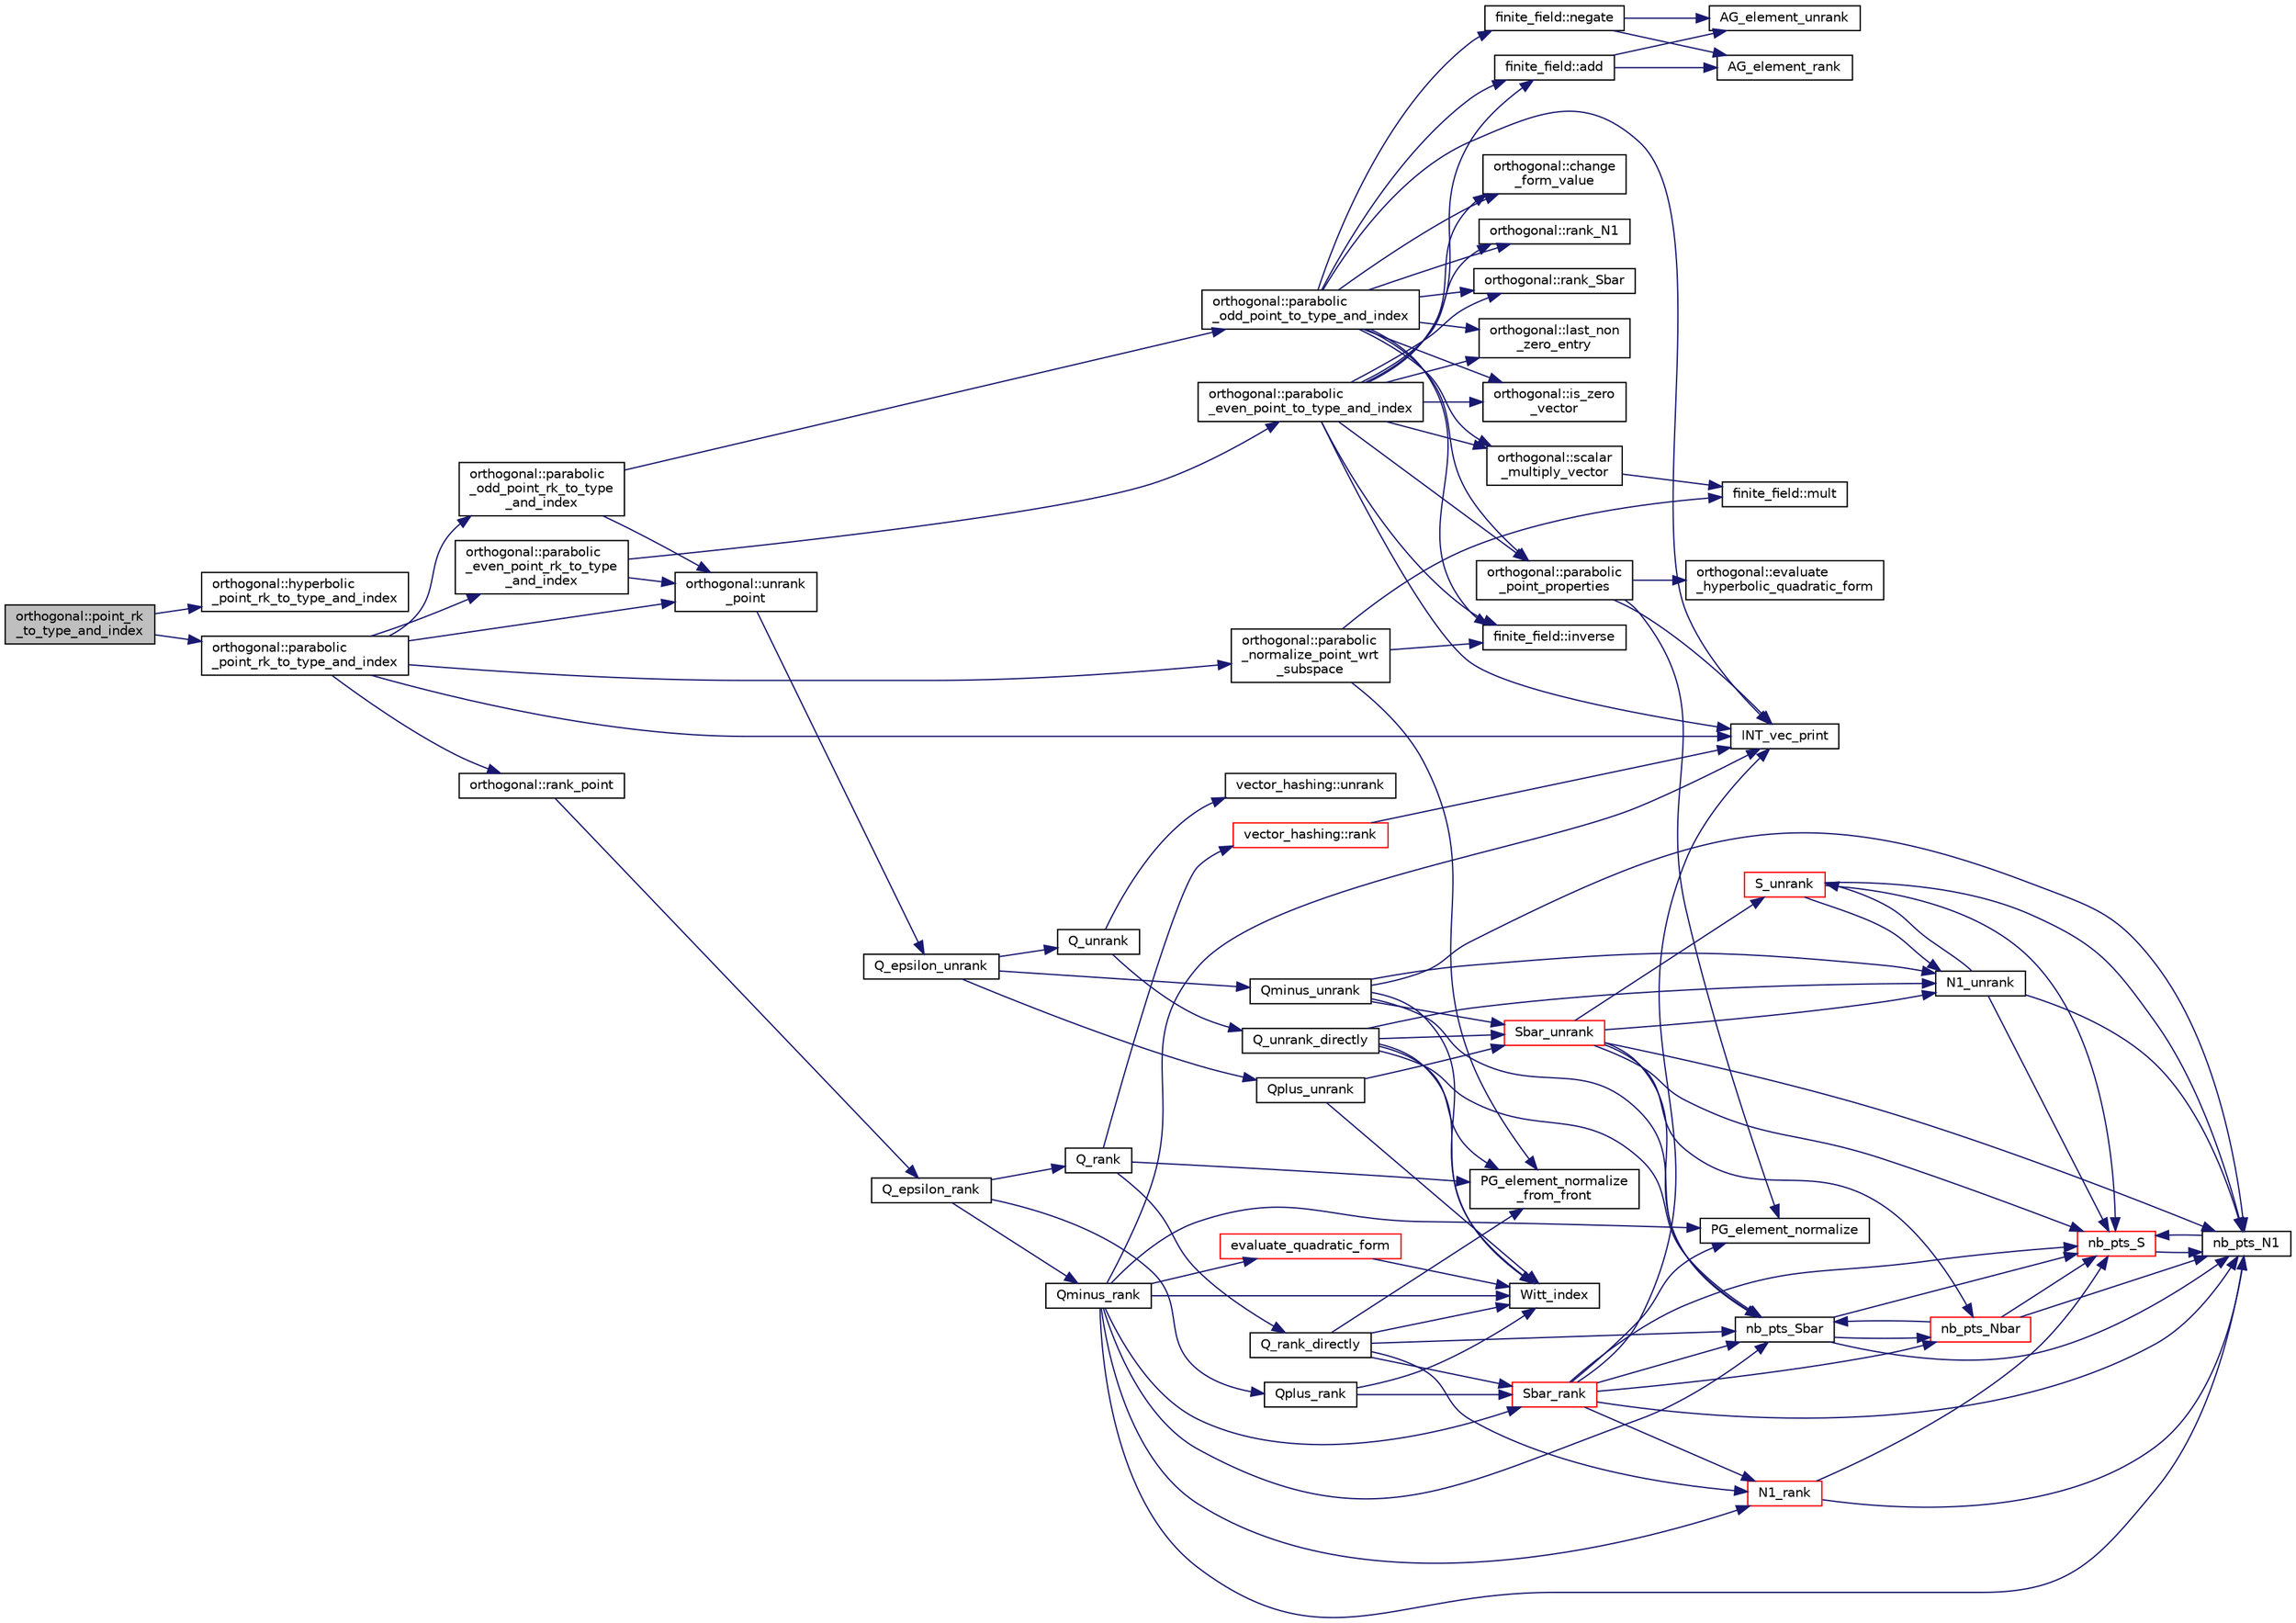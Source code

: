 digraph "orthogonal::point_rk_to_type_and_index"
{
  edge [fontname="Helvetica",fontsize="10",labelfontname="Helvetica",labelfontsize="10"];
  node [fontname="Helvetica",fontsize="10",shape=record];
  rankdir="LR";
  Node35964 [label="orthogonal::point_rk\l_to_type_and_index",height=0.2,width=0.4,color="black", fillcolor="grey75", style="filled", fontcolor="black"];
  Node35964 -> Node35965 [color="midnightblue",fontsize="10",style="solid",fontname="Helvetica"];
  Node35965 [label="orthogonal::hyperbolic\l_point_rk_to_type_and_index",height=0.2,width=0.4,color="black", fillcolor="white", style="filled",URL="$d7/daa/classorthogonal.html#aad0a2a87d54b571f0d6581dec4d59eab"];
  Node35964 -> Node35966 [color="midnightblue",fontsize="10",style="solid",fontname="Helvetica"];
  Node35966 [label="orthogonal::parabolic\l_point_rk_to_type_and_index",height=0.2,width=0.4,color="black", fillcolor="white", style="filled",URL="$d7/daa/classorthogonal.html#aadca2791fa70e971edf85858b725502d"];
  Node35966 -> Node35967 [color="midnightblue",fontsize="10",style="solid",fontname="Helvetica"];
  Node35967 [label="orthogonal::unrank\l_point",height=0.2,width=0.4,color="black", fillcolor="white", style="filled",URL="$d7/daa/classorthogonal.html#ab655117100f7c66c19817b84ac5ac0a0"];
  Node35967 -> Node35968 [color="midnightblue",fontsize="10",style="solid",fontname="Helvetica"];
  Node35968 [label="Q_epsilon_unrank",height=0.2,width=0.4,color="black", fillcolor="white", style="filled",URL="$d4/d67/geometry_8h.html#af162c4d30d4a6528299e37551c353e7b"];
  Node35968 -> Node35969 [color="midnightblue",fontsize="10",style="solid",fontname="Helvetica"];
  Node35969 [label="Q_unrank",height=0.2,width=0.4,color="black", fillcolor="white", style="filled",URL="$db/da0/lib_2foundations_2geometry_2orthogonal__points_8_c.html#a6d02923d5b54ef796934e753e6f5b65b"];
  Node35969 -> Node35970 [color="midnightblue",fontsize="10",style="solid",fontname="Helvetica"];
  Node35970 [label="vector_hashing::unrank",height=0.2,width=0.4,color="black", fillcolor="white", style="filled",URL="$d8/daa/classvector__hashing.html#abbebd3a96a6d27a34b9b49af99e2ed3d"];
  Node35969 -> Node35971 [color="midnightblue",fontsize="10",style="solid",fontname="Helvetica"];
  Node35971 [label="Q_unrank_directly",height=0.2,width=0.4,color="black", fillcolor="white", style="filled",URL="$db/da0/lib_2foundations_2geometry_2orthogonal__points_8_c.html#a105e7e72249e78fcf0785c69099d90ce"];
  Node35971 -> Node35972 [color="midnightblue",fontsize="10",style="solid",fontname="Helvetica"];
  Node35972 [label="Witt_index",height=0.2,width=0.4,color="black", fillcolor="white", style="filled",URL="$db/da0/lib_2foundations_2geometry_2orthogonal__points_8_c.html#ab3483ecb9859a6758f82b5327da50534"];
  Node35971 -> Node35973 [color="midnightblue",fontsize="10",style="solid",fontname="Helvetica"];
  Node35973 [label="nb_pts_Sbar",height=0.2,width=0.4,color="black", fillcolor="white", style="filled",URL="$db/da0/lib_2foundations_2geometry_2orthogonal__points_8_c.html#a986dda26505c9934c771578b084f67cc"];
  Node35973 -> Node35974 [color="midnightblue",fontsize="10",style="solid",fontname="Helvetica"];
  Node35974 [label="nb_pts_S",height=0.2,width=0.4,color="red", fillcolor="white", style="filled",URL="$db/da0/lib_2foundations_2geometry_2orthogonal__points_8_c.html#a9bc3dec6e722644d182738102c3e04f3"];
  Node35974 -> Node35976 [color="midnightblue",fontsize="10",style="solid",fontname="Helvetica"];
  Node35976 [label="nb_pts_N1",height=0.2,width=0.4,color="black", fillcolor="white", style="filled",URL="$db/da0/lib_2foundations_2geometry_2orthogonal__points_8_c.html#ae0f2e1c76523db67b4ec9629ccc35bc6"];
  Node35976 -> Node35974 [color="midnightblue",fontsize="10",style="solid",fontname="Helvetica"];
  Node35973 -> Node35977 [color="midnightblue",fontsize="10",style="solid",fontname="Helvetica"];
  Node35977 [label="nb_pts_Nbar",height=0.2,width=0.4,color="red", fillcolor="white", style="filled",URL="$db/da0/lib_2foundations_2geometry_2orthogonal__points_8_c.html#a51b4684a176c6841fd3cd6c34c684c2c"];
  Node35977 -> Node35973 [color="midnightblue",fontsize="10",style="solid",fontname="Helvetica"];
  Node35977 -> Node35974 [color="midnightblue",fontsize="10",style="solid",fontname="Helvetica"];
  Node35977 -> Node35976 [color="midnightblue",fontsize="10",style="solid",fontname="Helvetica"];
  Node35973 -> Node35976 [color="midnightblue",fontsize="10",style="solid",fontname="Helvetica"];
  Node35971 -> Node35978 [color="midnightblue",fontsize="10",style="solid",fontname="Helvetica"];
  Node35978 [label="Sbar_unrank",height=0.2,width=0.4,color="red", fillcolor="white", style="filled",URL="$db/da0/lib_2foundations_2geometry_2orthogonal__points_8_c.html#a65d9b9ccfff12dd92f4f4e8360701c98"];
  Node35978 -> Node35973 [color="midnightblue",fontsize="10",style="solid",fontname="Helvetica"];
  Node35978 -> Node35974 [color="midnightblue",fontsize="10",style="solid",fontname="Helvetica"];
  Node35978 -> Node35979 [color="midnightblue",fontsize="10",style="solid",fontname="Helvetica"];
  Node35979 [label="S_unrank",height=0.2,width=0.4,color="red", fillcolor="white", style="filled",URL="$db/da0/lib_2foundations_2geometry_2orthogonal__points_8_c.html#a18964a35af25f1b4a85f4eaeb1543d92"];
  Node35979 -> Node35974 [color="midnightblue",fontsize="10",style="solid",fontname="Helvetica"];
  Node35979 -> Node35976 [color="midnightblue",fontsize="10",style="solid",fontname="Helvetica"];
  Node35979 -> Node35981 [color="midnightblue",fontsize="10",style="solid",fontname="Helvetica"];
  Node35981 [label="N1_unrank",height=0.2,width=0.4,color="black", fillcolor="white", style="filled",URL="$db/da0/lib_2foundations_2geometry_2orthogonal__points_8_c.html#aa9427e27f7f207c1baff3a34cc5d78cf"];
  Node35981 -> Node35974 [color="midnightblue",fontsize="10",style="solid",fontname="Helvetica"];
  Node35981 -> Node35976 [color="midnightblue",fontsize="10",style="solid",fontname="Helvetica"];
  Node35981 -> Node35979 [color="midnightblue",fontsize="10",style="solid",fontname="Helvetica"];
  Node35978 -> Node35977 [color="midnightblue",fontsize="10",style="solid",fontname="Helvetica"];
  Node35978 -> Node35976 [color="midnightblue",fontsize="10",style="solid",fontname="Helvetica"];
  Node35978 -> Node35981 [color="midnightblue",fontsize="10",style="solid",fontname="Helvetica"];
  Node35971 -> Node35986 [color="midnightblue",fontsize="10",style="solid",fontname="Helvetica"];
  Node35986 [label="PG_element_normalize\l_from_front",height=0.2,width=0.4,color="black", fillcolor="white", style="filled",URL="$d4/d67/geometry_8h.html#af675caf5f9975573455c8d93cb56bf95"];
  Node35971 -> Node35981 [color="midnightblue",fontsize="10",style="solid",fontname="Helvetica"];
  Node35968 -> Node35987 [color="midnightblue",fontsize="10",style="solid",fontname="Helvetica"];
  Node35987 [label="Qplus_unrank",height=0.2,width=0.4,color="black", fillcolor="white", style="filled",URL="$db/da0/lib_2foundations_2geometry_2orthogonal__points_8_c.html#ad50512edd586919700e033744b4a03c8"];
  Node35987 -> Node35972 [color="midnightblue",fontsize="10",style="solid",fontname="Helvetica"];
  Node35987 -> Node35978 [color="midnightblue",fontsize="10",style="solid",fontname="Helvetica"];
  Node35968 -> Node35988 [color="midnightblue",fontsize="10",style="solid",fontname="Helvetica"];
  Node35988 [label="Qminus_unrank",height=0.2,width=0.4,color="black", fillcolor="white", style="filled",URL="$db/da0/lib_2foundations_2geometry_2orthogonal__points_8_c.html#ac2dd18f435ab479095b836a483c12c7d"];
  Node35988 -> Node35972 [color="midnightblue",fontsize="10",style="solid",fontname="Helvetica"];
  Node35988 -> Node35973 [color="midnightblue",fontsize="10",style="solid",fontname="Helvetica"];
  Node35988 -> Node35978 [color="midnightblue",fontsize="10",style="solid",fontname="Helvetica"];
  Node35988 -> Node35976 [color="midnightblue",fontsize="10",style="solid",fontname="Helvetica"];
  Node35988 -> Node35981 [color="midnightblue",fontsize="10",style="solid",fontname="Helvetica"];
  Node35966 -> Node35989 [color="midnightblue",fontsize="10",style="solid",fontname="Helvetica"];
  Node35989 [label="INT_vec_print",height=0.2,width=0.4,color="black", fillcolor="white", style="filled",URL="$df/dbf/sajeeb_8_c.html#a79a5901af0b47dd0d694109543c027fe"];
  Node35966 -> Node35990 [color="midnightblue",fontsize="10",style="solid",fontname="Helvetica"];
  Node35990 [label="orthogonal::parabolic\l_normalize_point_wrt\l_subspace",height=0.2,width=0.4,color="black", fillcolor="white", style="filled",URL="$d7/daa/classorthogonal.html#addb6cb7424128361116573d43de60533"];
  Node35990 -> Node35986 [color="midnightblue",fontsize="10",style="solid",fontname="Helvetica"];
  Node35990 -> Node35991 [color="midnightblue",fontsize="10",style="solid",fontname="Helvetica"];
  Node35991 [label="finite_field::inverse",height=0.2,width=0.4,color="black", fillcolor="white", style="filled",URL="$df/d5a/classfinite__field.html#a69f2a12c01e70b7ce2d115c5221c9cdd"];
  Node35990 -> Node35992 [color="midnightblue",fontsize="10",style="solid",fontname="Helvetica"];
  Node35992 [label="finite_field::mult",height=0.2,width=0.4,color="black", fillcolor="white", style="filled",URL="$df/d5a/classfinite__field.html#a24fb5917aa6d4d656fd855b7f44a13b0"];
  Node35966 -> Node35993 [color="midnightblue",fontsize="10",style="solid",fontname="Helvetica"];
  Node35993 [label="orthogonal::rank_point",height=0.2,width=0.4,color="black", fillcolor="white", style="filled",URL="$d7/daa/classorthogonal.html#adb4f1528590a804b3c011a68c9ebf655"];
  Node35993 -> Node35994 [color="midnightblue",fontsize="10",style="solid",fontname="Helvetica"];
  Node35994 [label="Q_epsilon_rank",height=0.2,width=0.4,color="black", fillcolor="white", style="filled",URL="$d4/d67/geometry_8h.html#a0949e1151174e2988aa697cb31942e97"];
  Node35994 -> Node35995 [color="midnightblue",fontsize="10",style="solid",fontname="Helvetica"];
  Node35995 [label="Q_rank",height=0.2,width=0.4,color="black", fillcolor="white", style="filled",URL="$db/da0/lib_2foundations_2geometry_2orthogonal__points_8_c.html#ad2671f4db3224df1e22494b9d946375e"];
  Node35995 -> Node35986 [color="midnightblue",fontsize="10",style="solid",fontname="Helvetica"];
  Node35995 -> Node35996 [color="midnightblue",fontsize="10",style="solid",fontname="Helvetica"];
  Node35996 [label="vector_hashing::rank",height=0.2,width=0.4,color="red", fillcolor="white", style="filled",URL="$d8/daa/classvector__hashing.html#a4879796cc2ade5fcef891747909ec710"];
  Node35996 -> Node35989 [color="midnightblue",fontsize="10",style="solid",fontname="Helvetica"];
  Node35995 -> Node36002 [color="midnightblue",fontsize="10",style="solid",fontname="Helvetica"];
  Node36002 [label="Q_rank_directly",height=0.2,width=0.4,color="black", fillcolor="white", style="filled",URL="$db/da0/lib_2foundations_2geometry_2orthogonal__points_8_c.html#a5f856abfc1a984dc77a7e21a239ab88e"];
  Node36002 -> Node35972 [color="midnightblue",fontsize="10",style="solid",fontname="Helvetica"];
  Node36002 -> Node35973 [color="midnightblue",fontsize="10",style="solid",fontname="Helvetica"];
  Node36002 -> Node36003 [color="midnightblue",fontsize="10",style="solid",fontname="Helvetica"];
  Node36003 [label="Sbar_rank",height=0.2,width=0.4,color="red", fillcolor="white", style="filled",URL="$db/da0/lib_2foundations_2geometry_2orthogonal__points_8_c.html#a9f987613e1f3dd623ce4032443a5a4a3"];
  Node36003 -> Node36004 [color="midnightblue",fontsize="10",style="solid",fontname="Helvetica"];
  Node36004 [label="PG_element_normalize",height=0.2,width=0.4,color="black", fillcolor="white", style="filled",URL="$d4/d67/geometry_8h.html#a5a4c3c1158bad6bab0d786c616bd0996"];
  Node36003 -> Node35989 [color="midnightblue",fontsize="10",style="solid",fontname="Helvetica"];
  Node36003 -> Node35973 [color="midnightblue",fontsize="10",style="solid",fontname="Helvetica"];
  Node36003 -> Node35974 [color="midnightblue",fontsize="10",style="solid",fontname="Helvetica"];
  Node36003 -> Node35977 [color="midnightblue",fontsize="10",style="solid",fontname="Helvetica"];
  Node36003 -> Node35976 [color="midnightblue",fontsize="10",style="solid",fontname="Helvetica"];
  Node36003 -> Node36008 [color="midnightblue",fontsize="10",style="solid",fontname="Helvetica"];
  Node36008 [label="N1_rank",height=0.2,width=0.4,color="red", fillcolor="white", style="filled",URL="$db/da0/lib_2foundations_2geometry_2orthogonal__points_8_c.html#aeb5e4527dd73fce52439f30400b9946a"];
  Node36008 -> Node35974 [color="midnightblue",fontsize="10",style="solid",fontname="Helvetica"];
  Node36008 -> Node35976 [color="midnightblue",fontsize="10",style="solid",fontname="Helvetica"];
  Node36002 -> Node35986 [color="midnightblue",fontsize="10",style="solid",fontname="Helvetica"];
  Node36002 -> Node36008 [color="midnightblue",fontsize="10",style="solid",fontname="Helvetica"];
  Node35994 -> Node36010 [color="midnightblue",fontsize="10",style="solid",fontname="Helvetica"];
  Node36010 [label="Qplus_rank",height=0.2,width=0.4,color="black", fillcolor="white", style="filled",URL="$db/da0/lib_2foundations_2geometry_2orthogonal__points_8_c.html#aaa1be357d007a845ce2866169d63afb7"];
  Node36010 -> Node35972 [color="midnightblue",fontsize="10",style="solid",fontname="Helvetica"];
  Node36010 -> Node36003 [color="midnightblue",fontsize="10",style="solid",fontname="Helvetica"];
  Node35994 -> Node36011 [color="midnightblue",fontsize="10",style="solid",fontname="Helvetica"];
  Node36011 [label="Qminus_rank",height=0.2,width=0.4,color="black", fillcolor="white", style="filled",URL="$db/da0/lib_2foundations_2geometry_2orthogonal__points_8_c.html#aec3e3dad3c2c12fa081edab0af2cb91a"];
  Node36011 -> Node35972 [color="midnightblue",fontsize="10",style="solid",fontname="Helvetica"];
  Node36011 -> Node36012 [color="midnightblue",fontsize="10",style="solid",fontname="Helvetica"];
  Node36012 [label="evaluate_quadratic_form",height=0.2,width=0.4,color="red", fillcolor="white", style="filled",URL="$db/da0/lib_2foundations_2geometry_2orthogonal__points_8_c.html#a4faa3ca9079fe60d4ad421506491ed6a"];
  Node36012 -> Node35972 [color="midnightblue",fontsize="10",style="solid",fontname="Helvetica"];
  Node36011 -> Node35989 [color="midnightblue",fontsize="10",style="solid",fontname="Helvetica"];
  Node36011 -> Node36004 [color="midnightblue",fontsize="10",style="solid",fontname="Helvetica"];
  Node36011 -> Node36003 [color="midnightblue",fontsize="10",style="solid",fontname="Helvetica"];
  Node36011 -> Node35973 [color="midnightblue",fontsize="10",style="solid",fontname="Helvetica"];
  Node36011 -> Node35976 [color="midnightblue",fontsize="10",style="solid",fontname="Helvetica"];
  Node36011 -> Node36008 [color="midnightblue",fontsize="10",style="solid",fontname="Helvetica"];
  Node35966 -> Node36013 [color="midnightblue",fontsize="10",style="solid",fontname="Helvetica"];
  Node36013 [label="orthogonal::parabolic\l_even_point_rk_to_type\l_and_index",height=0.2,width=0.4,color="black", fillcolor="white", style="filled",URL="$d7/daa/classorthogonal.html#ad0db009032dfb3899928cfc7d14fd6e6"];
  Node36013 -> Node35967 [color="midnightblue",fontsize="10",style="solid",fontname="Helvetica"];
  Node36013 -> Node36014 [color="midnightblue",fontsize="10",style="solid",fontname="Helvetica"];
  Node36014 [label="orthogonal::parabolic\l_even_point_to_type_and_index",height=0.2,width=0.4,color="black", fillcolor="white", style="filled",URL="$d7/daa/classorthogonal.html#adc21e597558e245b7fe039e3033adcab"];
  Node36014 -> Node35989 [color="midnightblue",fontsize="10",style="solid",fontname="Helvetica"];
  Node36014 -> Node36015 [color="midnightblue",fontsize="10",style="solid",fontname="Helvetica"];
  Node36015 [label="orthogonal::parabolic\l_point_properties",height=0.2,width=0.4,color="black", fillcolor="white", style="filled",URL="$d7/daa/classorthogonal.html#a0650d32c951152fad324844a16fea1c2"];
  Node36015 -> Node35989 [color="midnightblue",fontsize="10",style="solid",fontname="Helvetica"];
  Node36015 -> Node36004 [color="midnightblue",fontsize="10",style="solid",fontname="Helvetica"];
  Node36015 -> Node36016 [color="midnightblue",fontsize="10",style="solid",fontname="Helvetica"];
  Node36016 [label="orthogonal::evaluate\l_hyperbolic_quadratic_form",height=0.2,width=0.4,color="black", fillcolor="white", style="filled",URL="$d7/daa/classorthogonal.html#a4c5c5908326e2f17d3addecbe2ba9d18"];
  Node36014 -> Node36017 [color="midnightblue",fontsize="10",style="solid",fontname="Helvetica"];
  Node36017 [label="orthogonal::is_zero\l_vector",height=0.2,width=0.4,color="black", fillcolor="white", style="filled",URL="$d7/daa/classorthogonal.html#ab35d1fb0ed48ceb00d4484bf8e38f1cb"];
  Node36014 -> Node36018 [color="midnightblue",fontsize="10",style="solid",fontname="Helvetica"];
  Node36018 [label="orthogonal::change\l_form_value",height=0.2,width=0.4,color="black", fillcolor="white", style="filled",URL="$d7/daa/classorthogonal.html#a981c26d4b73e152cd884f0b969a581bf"];
  Node36014 -> Node35991 [color="midnightblue",fontsize="10",style="solid",fontname="Helvetica"];
  Node36014 -> Node36019 [color="midnightblue",fontsize="10",style="solid",fontname="Helvetica"];
  Node36019 [label="orthogonal::rank_N1",height=0.2,width=0.4,color="black", fillcolor="white", style="filled",URL="$d7/daa/classorthogonal.html#a10b99e279ae3624531756ea2723b59e7"];
  Node36014 -> Node36020 [color="midnightblue",fontsize="10",style="solid",fontname="Helvetica"];
  Node36020 [label="orthogonal::last_non\l_zero_entry",height=0.2,width=0.4,color="black", fillcolor="white", style="filled",URL="$d7/daa/classorthogonal.html#ad2b224ed0ee17c895ea0e508dc2a5385"];
  Node36014 -> Node36021 [color="midnightblue",fontsize="10",style="solid",fontname="Helvetica"];
  Node36021 [label="orthogonal::scalar\l_multiply_vector",height=0.2,width=0.4,color="black", fillcolor="white", style="filled",URL="$d7/daa/classorthogonal.html#aa09d1376cd2f6bd9a3dbc05d2e300345"];
  Node36021 -> Node35992 [color="midnightblue",fontsize="10",style="solid",fontname="Helvetica"];
  Node36014 -> Node36022 [color="midnightblue",fontsize="10",style="solid",fontname="Helvetica"];
  Node36022 [label="orthogonal::rank_Sbar",height=0.2,width=0.4,color="black", fillcolor="white", style="filled",URL="$d7/daa/classorthogonal.html#aea0a2cc174275eea357b9a68f277e970"];
  Node36014 -> Node36023 [color="midnightblue",fontsize="10",style="solid",fontname="Helvetica"];
  Node36023 [label="finite_field::add",height=0.2,width=0.4,color="black", fillcolor="white", style="filled",URL="$df/d5a/classfinite__field.html#a8f12328a27500f3c7be0c849ebbc9d14"];
  Node36023 -> Node36024 [color="midnightblue",fontsize="10",style="solid",fontname="Helvetica"];
  Node36024 [label="AG_element_unrank",height=0.2,width=0.4,color="black", fillcolor="white", style="filled",URL="$d4/d67/geometry_8h.html#a4a33b86c87b2879b97cfa1327abe2885"];
  Node36023 -> Node36025 [color="midnightblue",fontsize="10",style="solid",fontname="Helvetica"];
  Node36025 [label="AG_element_rank",height=0.2,width=0.4,color="black", fillcolor="white", style="filled",URL="$d4/d67/geometry_8h.html#ab2ac908d07dd8038fd996e26bdc75c17"];
  Node35966 -> Node36026 [color="midnightblue",fontsize="10",style="solid",fontname="Helvetica"];
  Node36026 [label="orthogonal::parabolic\l_odd_point_rk_to_type\l_and_index",height=0.2,width=0.4,color="black", fillcolor="white", style="filled",URL="$d7/daa/classorthogonal.html#a5a734a756f44e8ea0c2e4822e795e309"];
  Node36026 -> Node35967 [color="midnightblue",fontsize="10",style="solid",fontname="Helvetica"];
  Node36026 -> Node36027 [color="midnightblue",fontsize="10",style="solid",fontname="Helvetica"];
  Node36027 [label="orthogonal::parabolic\l_odd_point_to_type_and_index",height=0.2,width=0.4,color="black", fillcolor="white", style="filled",URL="$d7/daa/classorthogonal.html#ab622195db63c362531a84080a95d38ff"];
  Node36027 -> Node35989 [color="midnightblue",fontsize="10",style="solid",fontname="Helvetica"];
  Node36027 -> Node36015 [color="midnightblue",fontsize="10",style="solid",fontname="Helvetica"];
  Node36027 -> Node36017 [color="midnightblue",fontsize="10",style="solid",fontname="Helvetica"];
  Node36027 -> Node36028 [color="midnightblue",fontsize="10",style="solid",fontname="Helvetica"];
  Node36028 [label="finite_field::negate",height=0.2,width=0.4,color="black", fillcolor="white", style="filled",URL="$df/d5a/classfinite__field.html#aa9d798298f25d4a9262b5bc5f1733e31"];
  Node36028 -> Node36024 [color="midnightblue",fontsize="10",style="solid",fontname="Helvetica"];
  Node36028 -> Node36025 [color="midnightblue",fontsize="10",style="solid",fontname="Helvetica"];
  Node36027 -> Node36018 [color="midnightblue",fontsize="10",style="solid",fontname="Helvetica"];
  Node36027 -> Node35991 [color="midnightblue",fontsize="10",style="solid",fontname="Helvetica"];
  Node36027 -> Node36019 [color="midnightblue",fontsize="10",style="solid",fontname="Helvetica"];
  Node36027 -> Node36020 [color="midnightblue",fontsize="10",style="solid",fontname="Helvetica"];
  Node36027 -> Node36021 [color="midnightblue",fontsize="10",style="solid",fontname="Helvetica"];
  Node36027 -> Node36022 [color="midnightblue",fontsize="10",style="solid",fontname="Helvetica"];
  Node36027 -> Node36023 [color="midnightblue",fontsize="10",style="solid",fontname="Helvetica"];
}
